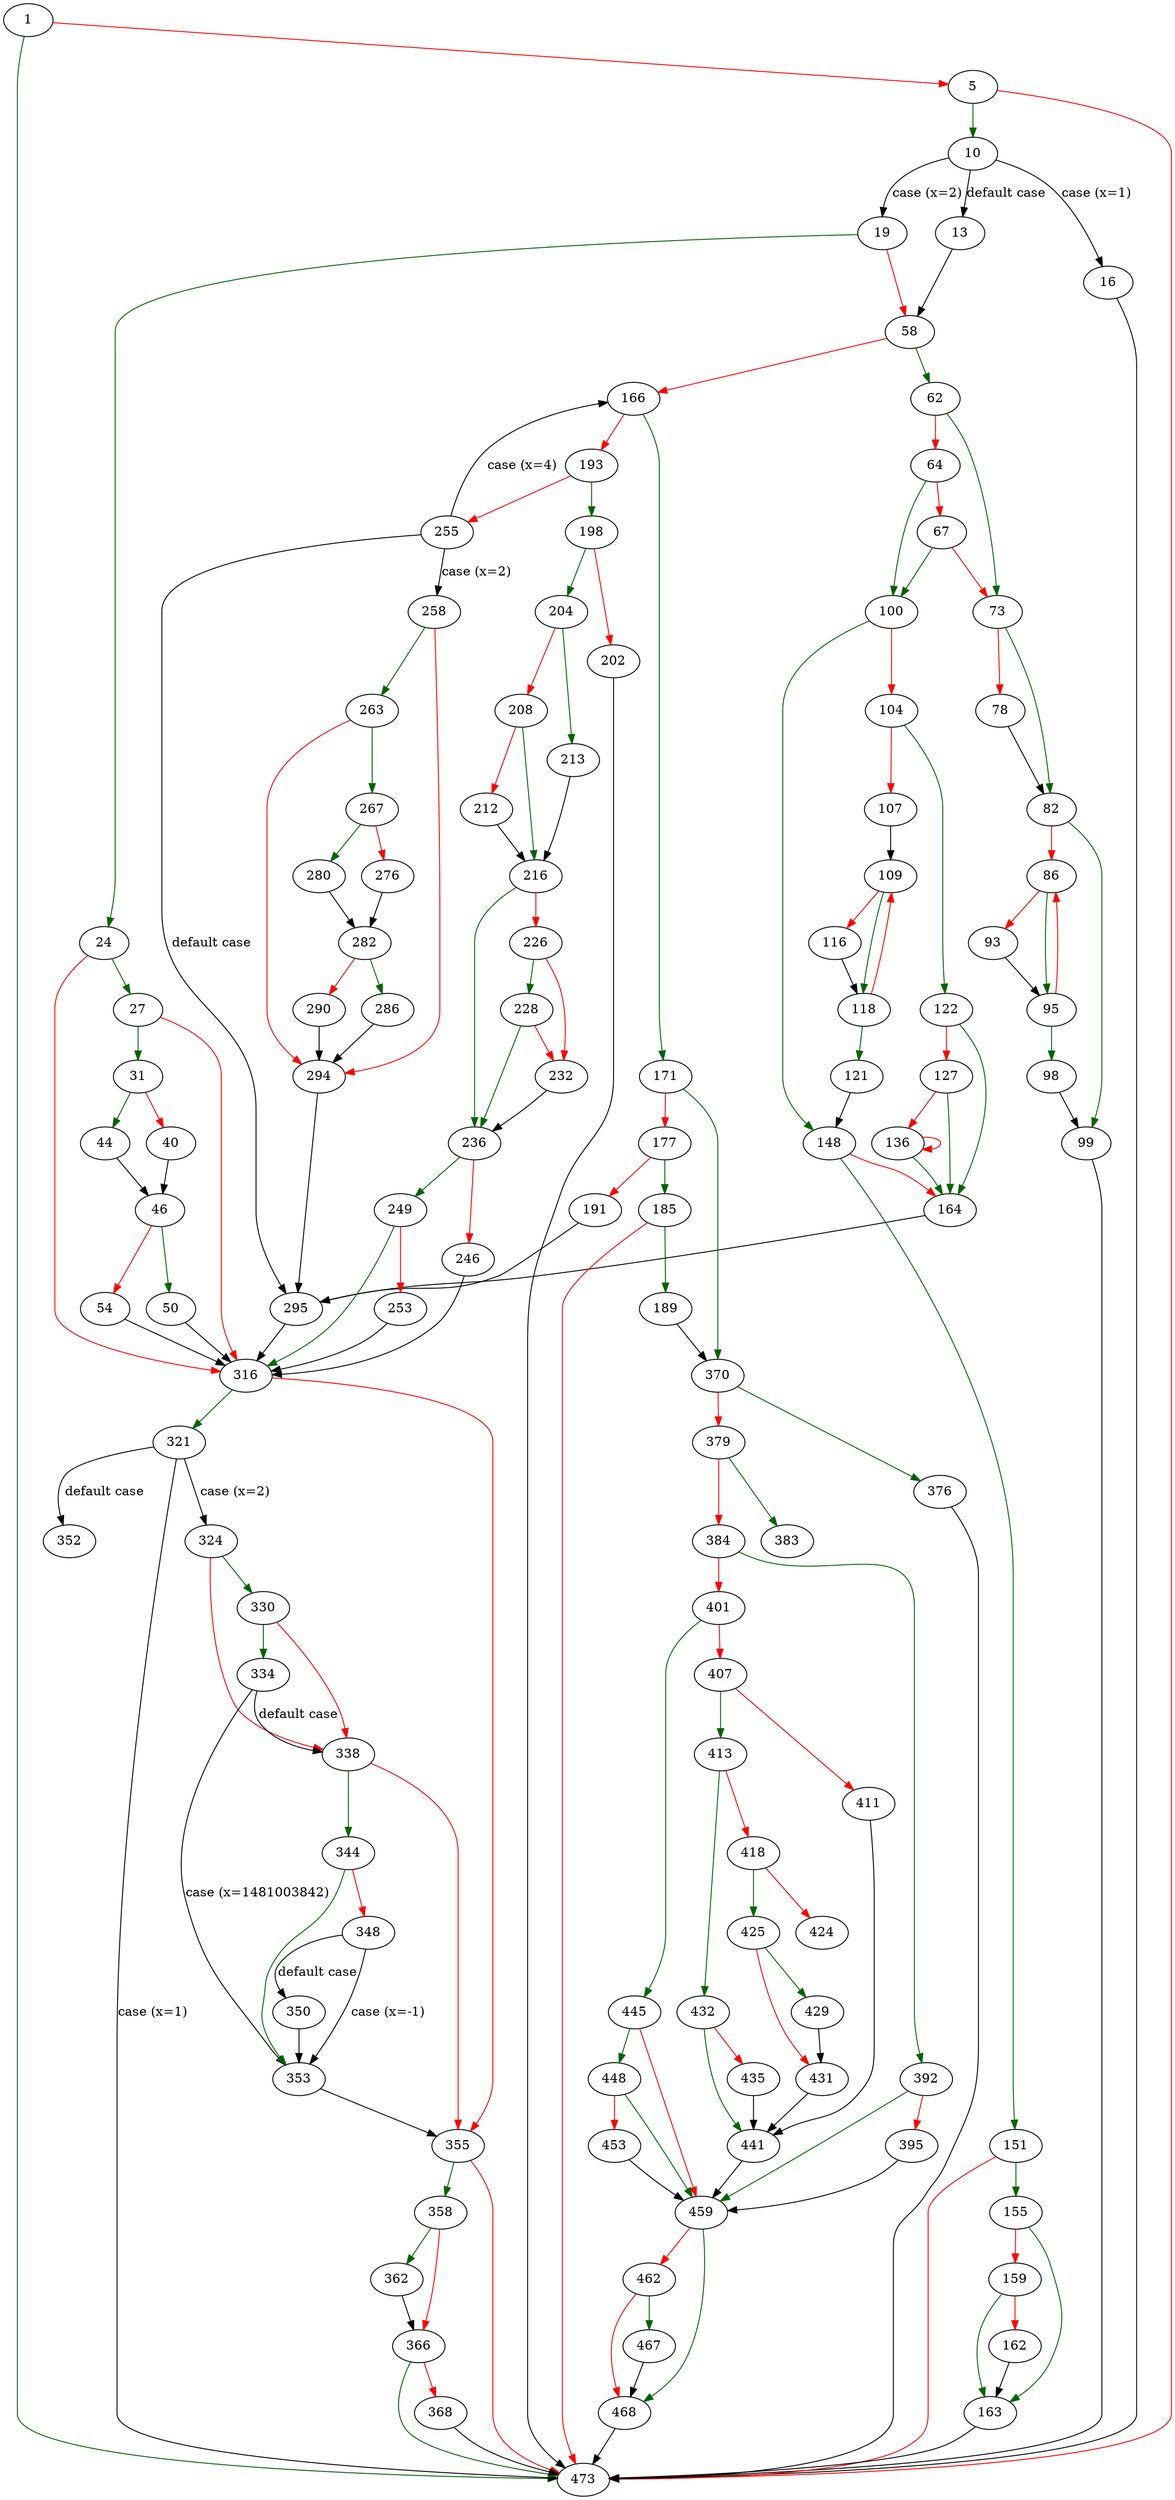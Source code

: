 strict digraph "fts_read" {
	// Node definitions.
	1 [entry=true];
	473;
	5;
	10;
	16;
	19;
	13;
	58;
	24;
	27;
	316;
	31;
	44;
	40;
	46;
	50;
	54;
	62;
	166;
	73;
	64;
	100;
	67;
	82;
	78;
	99;
	86;
	95;
	93;
	98;
	148;
	104;
	122;
	107;
	109;
	118;
	116;
	121;
	164;
	127;
	136;
	151;
	155;
	163;
	159;
	162;
	295;
	171;
	193;
	370;
	177;
	185;
	191;
	189;
	198;
	255;
	204;
	202;
	213;
	208;
	216;
	212;
	236;
	226;
	228;
	232;
	249;
	246;
	253;
	258;
	263;
	294;
	267;
	280;
	276;
	282;
	286;
	290;
	321;
	355;
	324;
	352;
	330;
	338;
	334;
	353;
	344;
	348;
	350;
	358;
	362;
	366;
	368;
	376;
	379;
	383;
	384;
	392;
	401;
	459;
	395;
	445;
	407;
	413;
	411;
	441;
	432;
	418;
	425;
	424;
	429;
	431;
	435;
	448;
	453;
	468;
	462;
	467;

	// Edge definitions.
	1 -> 473 [
		color=darkgreen
		cond=true
	];
	1 -> 5 [
		color=red
		cond=false
	];
	5 -> 473 [
		color=red
		cond=false
	];
	5 -> 10 [
		color=darkgreen
		cond=true
	];
	10 -> 16 [
		cond="case (x=1)"
		label="case (x=1)"
	];
	10 -> 19 [
		cond="case (x=2)"
		label="case (x=2)"
	];
	10 -> 13 [
		cond="default case"
		label="default case"
	];
	16 -> 473;
	19 -> 58 [
		color=red
		cond=false
	];
	19 -> 24 [
		color=darkgreen
		cond=true
	];
	13 -> 58;
	58 -> 62 [
		color=darkgreen
		cond=true
	];
	58 -> 166 [
		color=red
		cond=false
	];
	24 -> 27 [
		color=darkgreen
		cond=true
	];
	24 -> 316 [
		color=red
		cond=false
	];
	27 -> 316 [
		color=red
		cond=false
	];
	27 -> 31 [
		color=darkgreen
		cond=true
	];
	316 -> 321 [
		color=darkgreen
		cond=true
	];
	316 -> 355 [
		color=red
		cond=false
	];
	31 -> 44 [
		color=darkgreen
		cond=true
	];
	31 -> 40 [
		color=red
		cond=false
	];
	44 -> 46;
	40 -> 46;
	46 -> 50 [
		color=darkgreen
		cond=true
	];
	46 -> 54 [
		color=red
		cond=false
	];
	50 -> 316;
	54 -> 316;
	62 -> 73 [
		color=darkgreen
		cond=true
	];
	62 -> 64 [
		color=red
		cond=false
	];
	166 -> 171 [
		color=darkgreen
		cond=true
	];
	166 -> 193 [
		color=red
		cond=false
	];
	73 -> 82 [
		color=darkgreen
		cond=true
	];
	73 -> 78 [
		color=red
		cond=false
	];
	64 -> 100 [
		color=darkgreen
		cond=true
	];
	64 -> 67 [
		color=red
		cond=false
	];
	100 -> 148 [
		color=darkgreen
		cond=true
	];
	100 -> 104 [
		color=red
		cond=false
	];
	67 -> 73 [
		color=red
		cond=false
	];
	67 -> 100 [
		color=darkgreen
		cond=true
	];
	82 -> 99 [
		color=darkgreen
		cond=true
	];
	82 -> 86 [
		color=red
		cond=false
	];
	78 -> 82;
	99 -> 473;
	86 -> 95 [
		color=darkgreen
		cond=true
	];
	86 -> 93 [
		color=red
		cond=false
	];
	95 -> 86 [
		color=red
		cond=false
	];
	95 -> 98 [
		color=darkgreen
		cond=true
	];
	93 -> 95;
	98 -> 99;
	148 -> 164 [
		color=red
		cond=false
	];
	148 -> 151 [
		color=darkgreen
		cond=true
	];
	104 -> 122 [
		color=darkgreen
		cond=true
	];
	104 -> 107 [
		color=red
		cond=false
	];
	122 -> 164 [
		color=darkgreen
		cond=true
	];
	122 -> 127 [
		color=red
		cond=false
	];
	107 -> 109;
	109 -> 118 [
		color=darkgreen
		cond=true
	];
	109 -> 116 [
		color=red
		cond=false
	];
	118 -> 109 [
		color=red
		cond=false
	];
	118 -> 121 [
		color=darkgreen
		cond=true
	];
	116 -> 118;
	121 -> 148;
	164 -> 295;
	127 -> 164 [
		color=darkgreen
		cond=true
	];
	127 -> 136 [
		color=red
		cond=false
	];
	136 -> 164 [
		color=darkgreen
		cond=true
	];
	136 -> 136 [
		color=red
		cond=false
	];
	151 -> 473 [
		color=red
		cond=false
	];
	151 -> 155 [
		color=darkgreen
		cond=true
	];
	155 -> 163 [
		color=darkgreen
		cond=true
	];
	155 -> 159 [
		color=red
		cond=false
	];
	163 -> 473;
	159 -> 163 [
		color=darkgreen
		cond=true
	];
	159 -> 162 [
		color=red
		cond=false
	];
	162 -> 163;
	295 -> 316;
	171 -> 370 [
		color=darkgreen
		cond=true
	];
	171 -> 177 [
		color=red
		cond=false
	];
	193 -> 198 [
		color=darkgreen
		cond=true
	];
	193 -> 255 [
		color=red
		cond=false
	];
	370 -> 376 [
		color=darkgreen
		cond=true
	];
	370 -> 379 [
		color=red
		cond=false
	];
	177 -> 185 [
		color=darkgreen
		cond=true
	];
	177 -> 191 [
		color=red
		cond=false
	];
	185 -> 473 [
		color=red
		cond=false
	];
	185 -> 189 [
		color=darkgreen
		cond=true
	];
	191 -> 295;
	189 -> 370;
	198 -> 204 [
		color=darkgreen
		cond=true
	];
	198 -> 202 [
		color=red
		cond=false
	];
	255 -> 166 [
		cond="case (x=4)"
		label="case (x=4)"
	];
	255 -> 295 [
		cond="default case"
		label="default case"
	];
	255 -> 258 [
		cond="case (x=2)"
		label="case (x=2)"
	];
	204 -> 213 [
		color=darkgreen
		cond=true
	];
	204 -> 208 [
		color=red
		cond=false
	];
	202 -> 473;
	213 -> 216;
	208 -> 216 [
		color=darkgreen
		cond=true
	];
	208 -> 212 [
		color=red
		cond=false
	];
	216 -> 236 [
		color=darkgreen
		cond=true
	];
	216 -> 226 [
		color=red
		cond=false
	];
	212 -> 216;
	236 -> 249 [
		color=darkgreen
		cond=true
	];
	236 -> 246 [
		color=red
		cond=false
	];
	226 -> 228 [
		color=darkgreen
		cond=true
	];
	226 -> 232 [
		color=red
		cond=false
	];
	228 -> 236 [
		color=darkgreen
		cond=true
	];
	228 -> 232 [
		color=red
		cond=false
	];
	232 -> 236;
	249 -> 316 [
		color=darkgreen
		cond=true
	];
	249 -> 253 [
		color=red
		cond=false
	];
	246 -> 316;
	253 -> 316;
	258 -> 263 [
		color=darkgreen
		cond=true
	];
	258 -> 294 [
		color=red
		cond=false
	];
	263 -> 294 [
		color=red
		cond=false
	];
	263 -> 267 [
		color=darkgreen
		cond=true
	];
	294 -> 295;
	267 -> 280 [
		color=darkgreen
		cond=true
	];
	267 -> 276 [
		color=red
		cond=false
	];
	280 -> 282;
	276 -> 282;
	282 -> 286 [
		color=darkgreen
		cond=true
	];
	282 -> 290 [
		color=red
		cond=false
	];
	286 -> 294;
	290 -> 294;
	321 -> 473 [
		cond="case (x=1)"
		label="case (x=1)"
	];
	321 -> 324 [
		cond="case (x=2)"
		label="case (x=2)"
	];
	321 -> 352 [
		cond="default case"
		label="default case"
	];
	355 -> 473 [
		color=red
		cond=false
	];
	355 -> 358 [
		color=darkgreen
		cond=true
	];
	324 -> 330 [
		color=darkgreen
		cond=true
	];
	324 -> 338 [
		color=red
		cond=false
	];
	330 -> 338 [
		color=red
		cond=false
	];
	330 -> 334 [
		color=darkgreen
		cond=true
	];
	338 -> 355 [
		color=red
		cond=false
	];
	338 -> 344 [
		color=darkgreen
		cond=true
	];
	334 -> 338 [
		cond="default case"
		label="default case"
	];
	334 -> 353 [
		cond="case (x=1481003842)"
		label="case (x=1481003842)"
	];
	353 -> 355;
	344 -> 353 [
		color=darkgreen
		cond=true
	];
	344 -> 348 [
		color=red
		cond=false
	];
	348 -> 353 [
		cond="case (x=-1)"
		label="case (x=-1)"
	];
	348 -> 350 [
		cond="default case"
		label="default case"
	];
	350 -> 353;
	358 -> 362 [
		color=darkgreen
		cond=true
	];
	358 -> 366 [
		color=red
		cond=false
	];
	362 -> 366;
	366 -> 473 [
		color=darkgreen
		cond=true
	];
	366 -> 368 [
		color=red
		cond=false
	];
	368 -> 473;
	376 -> 473;
	379 -> 383 [
		color=darkgreen
		cond=true
	];
	379 -> 384 [
		color=red
		cond=false
	];
	384 -> 392 [
		color=darkgreen
		cond=true
	];
	384 -> 401 [
		color=red
		cond=false
	];
	392 -> 459 [
		color=darkgreen
		cond=true
	];
	392 -> 395 [
		color=red
		cond=false
	];
	401 -> 445 [
		color=darkgreen
		cond=true
	];
	401 -> 407 [
		color=red
		cond=false
	];
	459 -> 468 [
		color=darkgreen
		cond=true
	];
	459 -> 462 [
		color=red
		cond=false
	];
	395 -> 459;
	445 -> 459 [
		color=red
		cond=false
	];
	445 -> 448 [
		color=darkgreen
		cond=true
	];
	407 -> 413 [
		color=darkgreen
		cond=true
	];
	407 -> 411 [
		color=red
		cond=false
	];
	413 -> 432 [
		color=darkgreen
		cond=true
	];
	413 -> 418 [
		color=red
		cond=false
	];
	411 -> 441;
	441 -> 459;
	432 -> 441 [
		color=darkgreen
		cond=true
	];
	432 -> 435 [
		color=red
		cond=false
	];
	418 -> 425 [
		color=darkgreen
		cond=true
	];
	418 -> 424 [
		color=red
		cond=false
	];
	425 -> 429 [
		color=darkgreen
		cond=true
	];
	425 -> 431 [
		color=red
		cond=false
	];
	429 -> 431;
	431 -> 441;
	435 -> 441;
	448 -> 459 [
		color=darkgreen
		cond=true
	];
	448 -> 453 [
		color=red
		cond=false
	];
	453 -> 459;
	468 -> 473;
	462 -> 468 [
		color=red
		cond=false
	];
	462 -> 467 [
		color=darkgreen
		cond=true
	];
	467 -> 468;
}